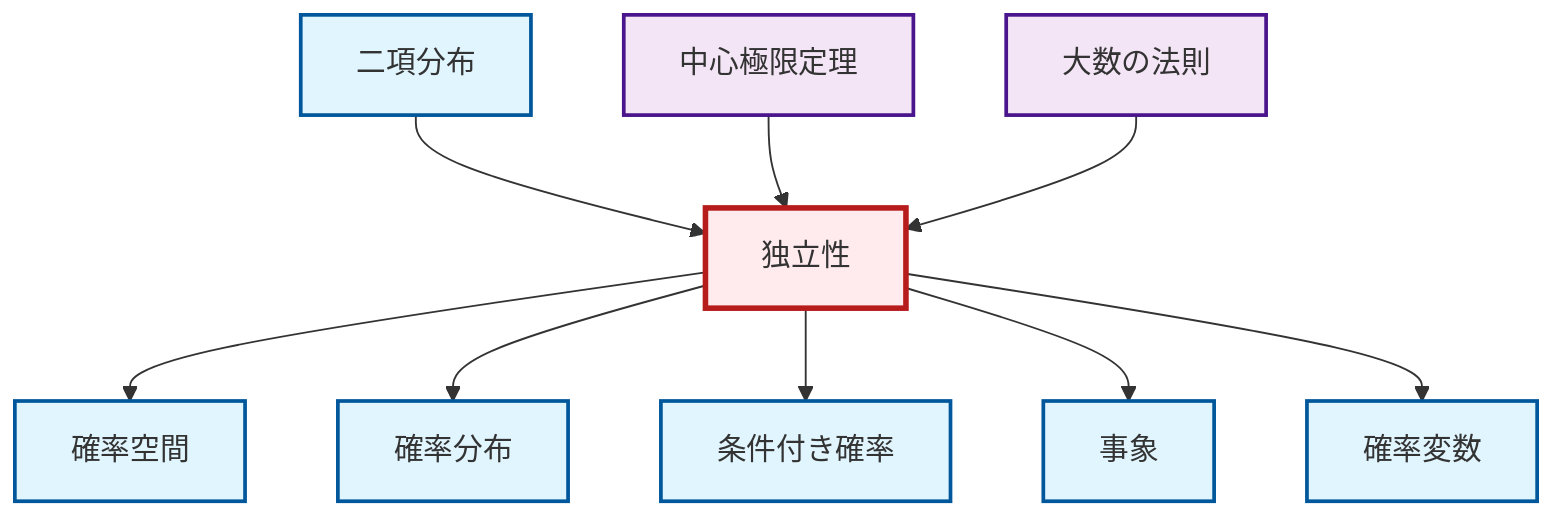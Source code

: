 graph TD
    classDef definition fill:#e1f5fe,stroke:#01579b,stroke-width:2px
    classDef theorem fill:#f3e5f5,stroke:#4a148c,stroke-width:2px
    classDef axiom fill:#fff3e0,stroke:#e65100,stroke-width:2px
    classDef example fill:#e8f5e9,stroke:#1b5e20,stroke-width:2px
    classDef current fill:#ffebee,stroke:#b71c1c,stroke-width:3px
    thm-law-of-large-numbers["大数の法則"]:::theorem
    def-random-variable["確率変数"]:::definition
    def-probability-distribution["確率分布"]:::definition
    def-probability-space["確率空間"]:::definition
    def-event["事象"]:::definition
    def-independence["独立性"]:::definition
    def-binomial-distribution["二項分布"]:::definition
    def-conditional-probability["条件付き確率"]:::definition
    thm-central-limit["中心極限定理"]:::theorem
    def-binomial-distribution --> def-independence
    thm-central-limit --> def-independence
    def-independence --> def-probability-space
    def-independence --> def-probability-distribution
    def-independence --> def-conditional-probability
    def-independence --> def-event
    thm-law-of-large-numbers --> def-independence
    def-independence --> def-random-variable
    class def-independence current